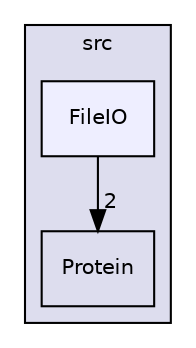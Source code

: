 digraph "/home/runner/work/ffp/ffp/src/FileIO" {
  compound=true
  node [ fontsize="10", fontname="Helvetica"];
  edge [ labelfontsize="10", labelfontname="Helvetica"];
  subgraph clusterdir_68267d1309a1af8e8297ef4c3efbcdba {
    graph [ bgcolor="#ddddee", pencolor="black", label="src" fontname="Helvetica", fontsize="10", URL="dir_68267d1309a1af8e8297ef4c3efbcdba.html"]
  dir_32797135fe23c5eec817d4836231640f [shape=box label="Protein" URL="dir_32797135fe23c5eec817d4836231640f.html"];
  dir_c0a4e14084e9f7c16bbb9096e2bb1bfb [shape=box, label="FileIO", style="filled", fillcolor="#eeeeff", pencolor="black", URL="dir_c0a4e14084e9f7c16bbb9096e2bb1bfb.html"];
  }
  dir_c0a4e14084e9f7c16bbb9096e2bb1bfb->dir_32797135fe23c5eec817d4836231640f [headlabel="2", labeldistance=1.5 headhref="dir_000001_000002.html"];
}
